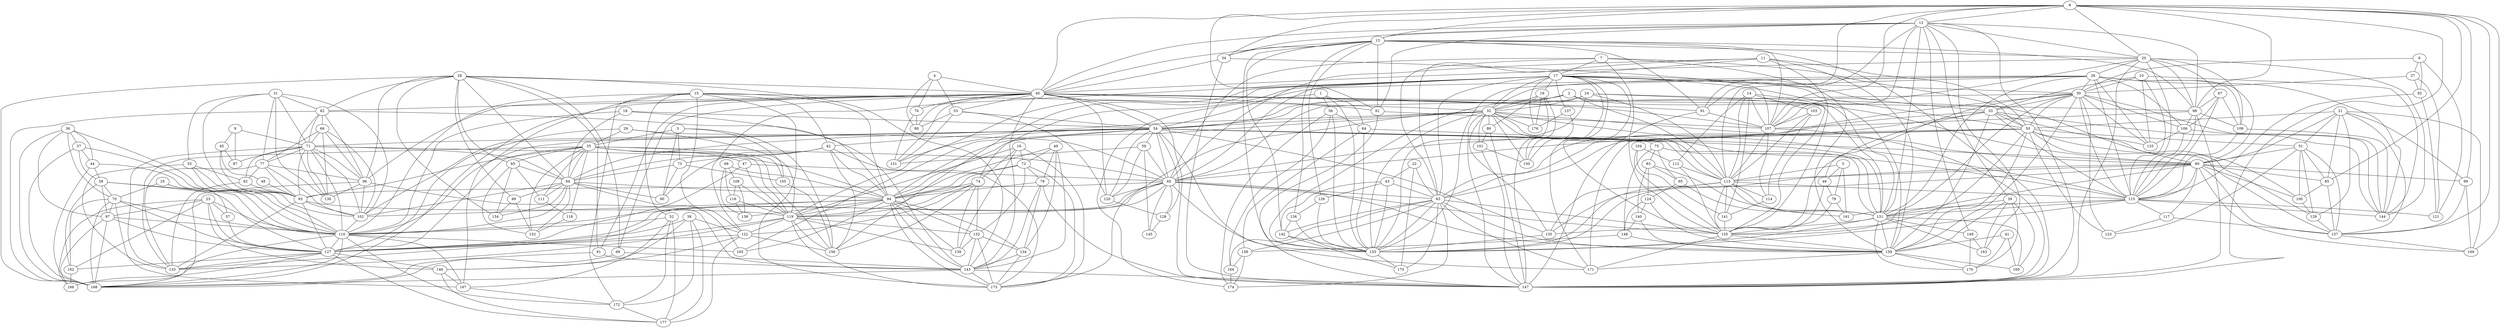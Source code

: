 graph {
15 -- 172
68 -- 138
54 -- 153
32 -- 54
3 -- 35
131 -- 149
1 -- 64
49 -- 78
65 -- 84
113 -- 114
20 -- 109
41 -- 160
74 -- 94
47 -- 119
43 -- 63
8 -- 107
76 -- 88
32 -- 113
70 -- 162
23 -- 97
13 -- 20
74 -- 139
115 -- 144
65 -- 154
26 -- 54
35 -- 65
61 -- 107
94 -- 132
119 -- 132
84 -- 154
8 -- 12
131 -- 160
37 -- 44
97 -- 168
26 -- 109
17 -- 176
58 -- 110
62 -- 143
109 -- 144
115 -- 153
80 -- 85
84 -- 102
101 -- 150
28 -- 154
71 -- 93
100 -- 129
74 -- 156
94 -- 143
118 -- 152
21 -- 129
24 -- 80
25 -- 70
116 -- 138
59 -- 145
122 -- 177
20 -- 115
113 -- 155
17 -- 50
35 -- 152
51 -- 157
6 -- 92
51 -- 100
21 -- 99
86 -- 147
26 -- 30
50 -- 51
42 -- 84
99 -- 169
32 -- 101
35 -- 105
10 -- 125
96 -- 130
98 -- 115
60 -- 93
142 -- 153
53 -- 151
22 -- 175
28 -- 143
98 -- 109
143 -- 168
40 -- 168
33 -- 60
6 -- 27
14 -- 107
60 -- 145
36 -- 37
63 -- 164
14 -- 141
5 -- 79
13 -- 136
26 -- 144
159 -- 171
12 -- 20
67 -- 109
117 -- 123
89 -- 152
77 -- 133
21 -- 169
96 -- 102
124 -- 148
67 -- 115
19 -- 32
22 -- 63
36 -- 70
70 -- 127
117 -- 157
110 -- 166
72 -- 94
40 -- 62
4 -- 76
36 -- 44
94 -- 165
109 -- 115
38 -- 177
11 -- 50
17 -- 155
80 -- 135
37 -- 168
55 -- 82
44 -- 58
32 -- 115
80 -- 157
54 -- 110
24 -- 153
30 -- 106
50 -- 63
24 -- 54
55 -- 102
68 -- 94
18 -- 84
65 -- 152
55 -- 133
84 -- 89
44 -- 110
127 -- 146
19 -- 176
78 -- 147
71 -- 102
18 -- 110
137 -- 150
56 -- 153
94 -- 138
8 -- 40
19 -- 150
153 -- 175
29 -- 35
43 -- 153
51 -- 85
28 -- 81
17 -- 156
24 -- 113
75 -- 95
51 -- 123
8 -- 20
17 -- 63
29 -- 119
8 -- 157
77 -- 93
40 -- 81
63 -- 158
12 -- 131
115 -- 117
59 -- 120
36 -- 110
30 -- 144
54 -- 131
29 -- 60
143 -- 173
132 -- 134
113 -- 135
17 -- 30
54 -- 165
141 -- 155
28 -- 168
25 -- 110
113 -- 153
39 -- 170
4 -- 88
108 -- 119
15 -- 110
107 -- 147
40 -- 88
54 -- 120
57 -- 127
17 -- 74
84 -- 111
30 -- 155
71 -- 84
124 -- 159
52 -- 172
1 -- 56
66 -- 102
80 -- 100
26 -- 32
98 -- 107
9 -- 87
33 -- 50
107 -- 114
104 -- 112
69 -- 168
12 -- 34
39 -- 163
36 -- 168
20 -- 98
26 -- 125
27 -- 121
11 -- 63
54 -- 115
13 -- 61
19 -- 86
60 -- 120
66 -- 71
35 -- 118
5 -- 113
71 -- 77
16 -- 119
56 -- 174
93 -- 119
2 -- 54
91 -- 107
124 -- 140
80 -- 113
2 -- 80
131 -- 153
14 -- 112
19 -- 147
119 -- 139
54 -- 80
63 -- 175
28 -- 84
60 -- 128
3 -- 90
52 -- 110
26 -- 153
81 -- 168
1 -- 153
61 -- 147
12 -- 13
13 -- 153
60 -- 119
16 -- 72
26 -- 131
35 -- 127
46 -- 79
11 -- 155
12 -- 107
126 -- 153
8 -- 91
76 -- 151
36 -- 97
49 -- 143
94 -- 102
71 -- 96
5 -- 46
32 -- 176
20 -- 147
4 -- 53
155 -- 159
23 -- 166
81 -- 143
32 -- 150
60 -- 159
104 -- 141
157 -- 169
122 -- 156
3 -- 105
83 -- 131
2 -- 153
155 -- 171
158 -- 164
92 -- 115
12 -- 98
96 -- 143
127 -- 133
1 -- 174
52 -- 167
3 -- 156
115 -- 131
45 -- 93
131 -- 135
77 -- 96
33 -- 63
72 -- 78
30 -- 33
32 -- 173
79 -- 161
35 -- 156
7 -- 63
13 -- 40
32 -- 131
119 -- 173
53 -- 120
8 -- 99
20 -- 67
40 -- 96
18 -- 94
21 -- 51
15 -- 173
53 -- 54
132 -- 143
38 -- 127
28 -- 40
41 -- 159
74 -- 119
30 -- 50
42 -- 156
23 -- 146
44 -- 168
35 -- 133
2 -- 113
113 -- 115
63 -- 142
33 -- 155
54 -- 113
105 -- 156
149 -- 163
8 -- 147
32 -- 86
62 -- 96
84 -- 94
75 -- 131
40 -- 147
172 -- 177
43 -- 142
54 -- 60
80 -- 115
35 -- 47
119 -- 133
34 -- 147
73 -- 84
51 -- 80
34 -- 40
148 -- 159
17 -- 32
106 -- 115
20 -- 107
58 -- 162
17 -- 159
41 -- 170
110 -- 127
23 -- 127
58 -- 97
16 -- 74
137 -- 176
24 -- 131
31 -- 130
24 -- 32
9 -- 71
28 -- 62
43 -- 126
91 -- 147
30 -- 60
38 -- 172
75 -- 83
12 -- 40
108 -- 116
31 -- 71
55 -- 93
45 -- 48
64 -- 75
115 -- 121
50 -- 171
30 -- 123
12 -- 149
49 -- 134
113 -- 161
56 -- 164
46 -- 155
2 -- 32
54 -- 135
50 -- 159
38 -- 122
102 -- 110
59 -- 151
107 -- 113
72 -- 173
17 -- 137
40 -- 54
12 -- 39
82 -- 133
77 -- 82
12 -- 61
35 -- 111
127 -- 166
42 -- 94
40 -- 98
70 -- 168
67 -- 106
62 -- 130
30 -- 159
119 -- 122
17 -- 122
13 -- 107
97 -- 127
20 -- 26
114 -- 141
71 -- 110
72 -- 119
30 -- 46
54 -- 59
50 -- 123
8 -- 169
40 -- 61
142 -- 175
28 -- 89
60 -- 133
29 -- 127
2 -- 131
134 -- 173
21 -- 80
92 -- 121
40 -- 143
116 -- 119
21 -- 157
82 -- 93
80 -- 117
7 -- 17
13 -- 126
22 -- 43
59 -- 60
110 -- 168
27 -- 92
20 -- 144
73 -- 90
63 -- 171
60 -- 63
54 -- 84
8 -- 13
131 -- 163
78 -- 94
32 -- 147
47 -- 127
103 -- 114
135 -- 153
71 -- 133
149 -- 170
26 -- 106
33 -- 125
63 -- 159
31 -- 102
80 -- 169
11 -- 159
10 -- 115
25 -- 57
15 -- 42
128 -- 145
20 -- 40
93 -- 102
12 -- 91
119 -- 156
23 -- 162
112 -- 155
17 -- 150
7 -- 159
35 -- 60
60 -- 155
103 -- 107
16 -- 173
71 -- 130
12 -- 163
112 -- 113
28 -- 69
18 -- 54
83 -- 124
13 -- 142
39 -- 159
27 -- 30
56 -- 64
120 -- 128
84 -- 110
111 -- 118
119 -- 127
74 -- 132
80 -- 99
93 -- 127
94 -- 119
50 -- 100
35 -- 84
98 -- 106
78 -- 134
50 -- 157
69 -- 143
129 -- 157
39 -- 160
11 -- 60
32 -- 135
83 -- 140
159 -- 170
136 -- 153
60 -- 127
21 -- 85
35 -- 119
71 -- 82
146 -- 167
66 -- 96
35 -- 93
99 -- 157
62 -- 71
132 -- 139
23 -- 57
8 -- 34
110 -- 167
31 -- 55
40 -- 69
33 -- 159
31 -- 93
98 -- 147
40 -- 107
50 -- 60
143 -- 147
64 -- 158
52 -- 177
84 -- 90
140 -- 148
13 -- 98
54 -- 151
40 -- 151
94 -- 139
131 -- 159
74 -- 122
84 -- 165
113 -- 141
115 -- 161
94 -- 173
15 -- 122
40 -- 76
106 -- 144
33 -- 144
42 -- 173
49 -- 94
62 -- 168
33 -- 115
13 -- 147
63 -- 153
54 -- 102
96 -- 168
83 -- 95
40 -- 120
15 -- 52
34 -- 107
101 -- 147
71 -- 94
68 -- 108
5 -- 161
54 -- 128
70 -- 110
9 -- 45
131 -- 170
14 -- 103
48 -- 93
132 -- 173
3 -- 73
54 -- 71
97 -- 166
7 -- 60
95 -- 131
26 -- 115
42 -- 73
39 -- 131
136 -- 142
10 -- 30
8 -- 98
158 -- 174
23 -- 110
66 -- 77
32 -- 94
71 -- 87
50 -- 129
79 -- 155
45 -- 87
167 -- 172
70 -- 97
62 -- 66
50 -- 155
6 -- 30
8 -- 61
32 -- 42
26 -- 80
53 -- 88
54 -- 94
49 -- 72
13 -- 34
32 -- 153
10 -- 144
80 -- 131
58 -- 127
127 -- 162
42 -- 90
80 -- 153
162 -- 166
64 -- 153
8 -- 85
73 -- 105
86 -- 101
15 -- 32
140 -- 159
78 -- 143
94 -- 134
14 -- 113
110 -- 165
84 -- 152
60 -- 171
63 -- 174
17 -- 33
7 -- 50
148 -- 158
14 -- 155
13 -- 91
85 -- 157
103 -- 113
134 -- 143
72 -- 132
122 -- 146
70 -- 167
127 -- 177
6 -- 121
17 -- 119
30 -- 115
4 -- 40
15 -- 94
97 -- 110
77 -- 102
110 -- 172
113 -- 131
30 -- 63
10 -- 33
66 -- 130
106 -- 125
31 -- 62
17 -- 60
17 -- 171
164 -- 174
63 -- 155
28 -- 96
108 -- 138
51 -- 129
159 -- 160
67 -- 98
94 -- 110
146 -- 177
122 -- 127
47 -- 60
75 -- 148
15 -- 167
68 -- 116
93 -- 133
95 -- 124
16 -- 139
17 -- 19
7 -- 155
40 -- 53
31 -- 77
37 -- 58
28 -- 65
26 -- 113
104 -- 155
40 -- 91
38 -- 146
11 -- 17
126 -- 136
30 -- 125
12 -- 147
89 -- 154
37 -- 110
65 -- 111
32 -- 80
85 -- 100
58 -- 70
21 -- 50
}
